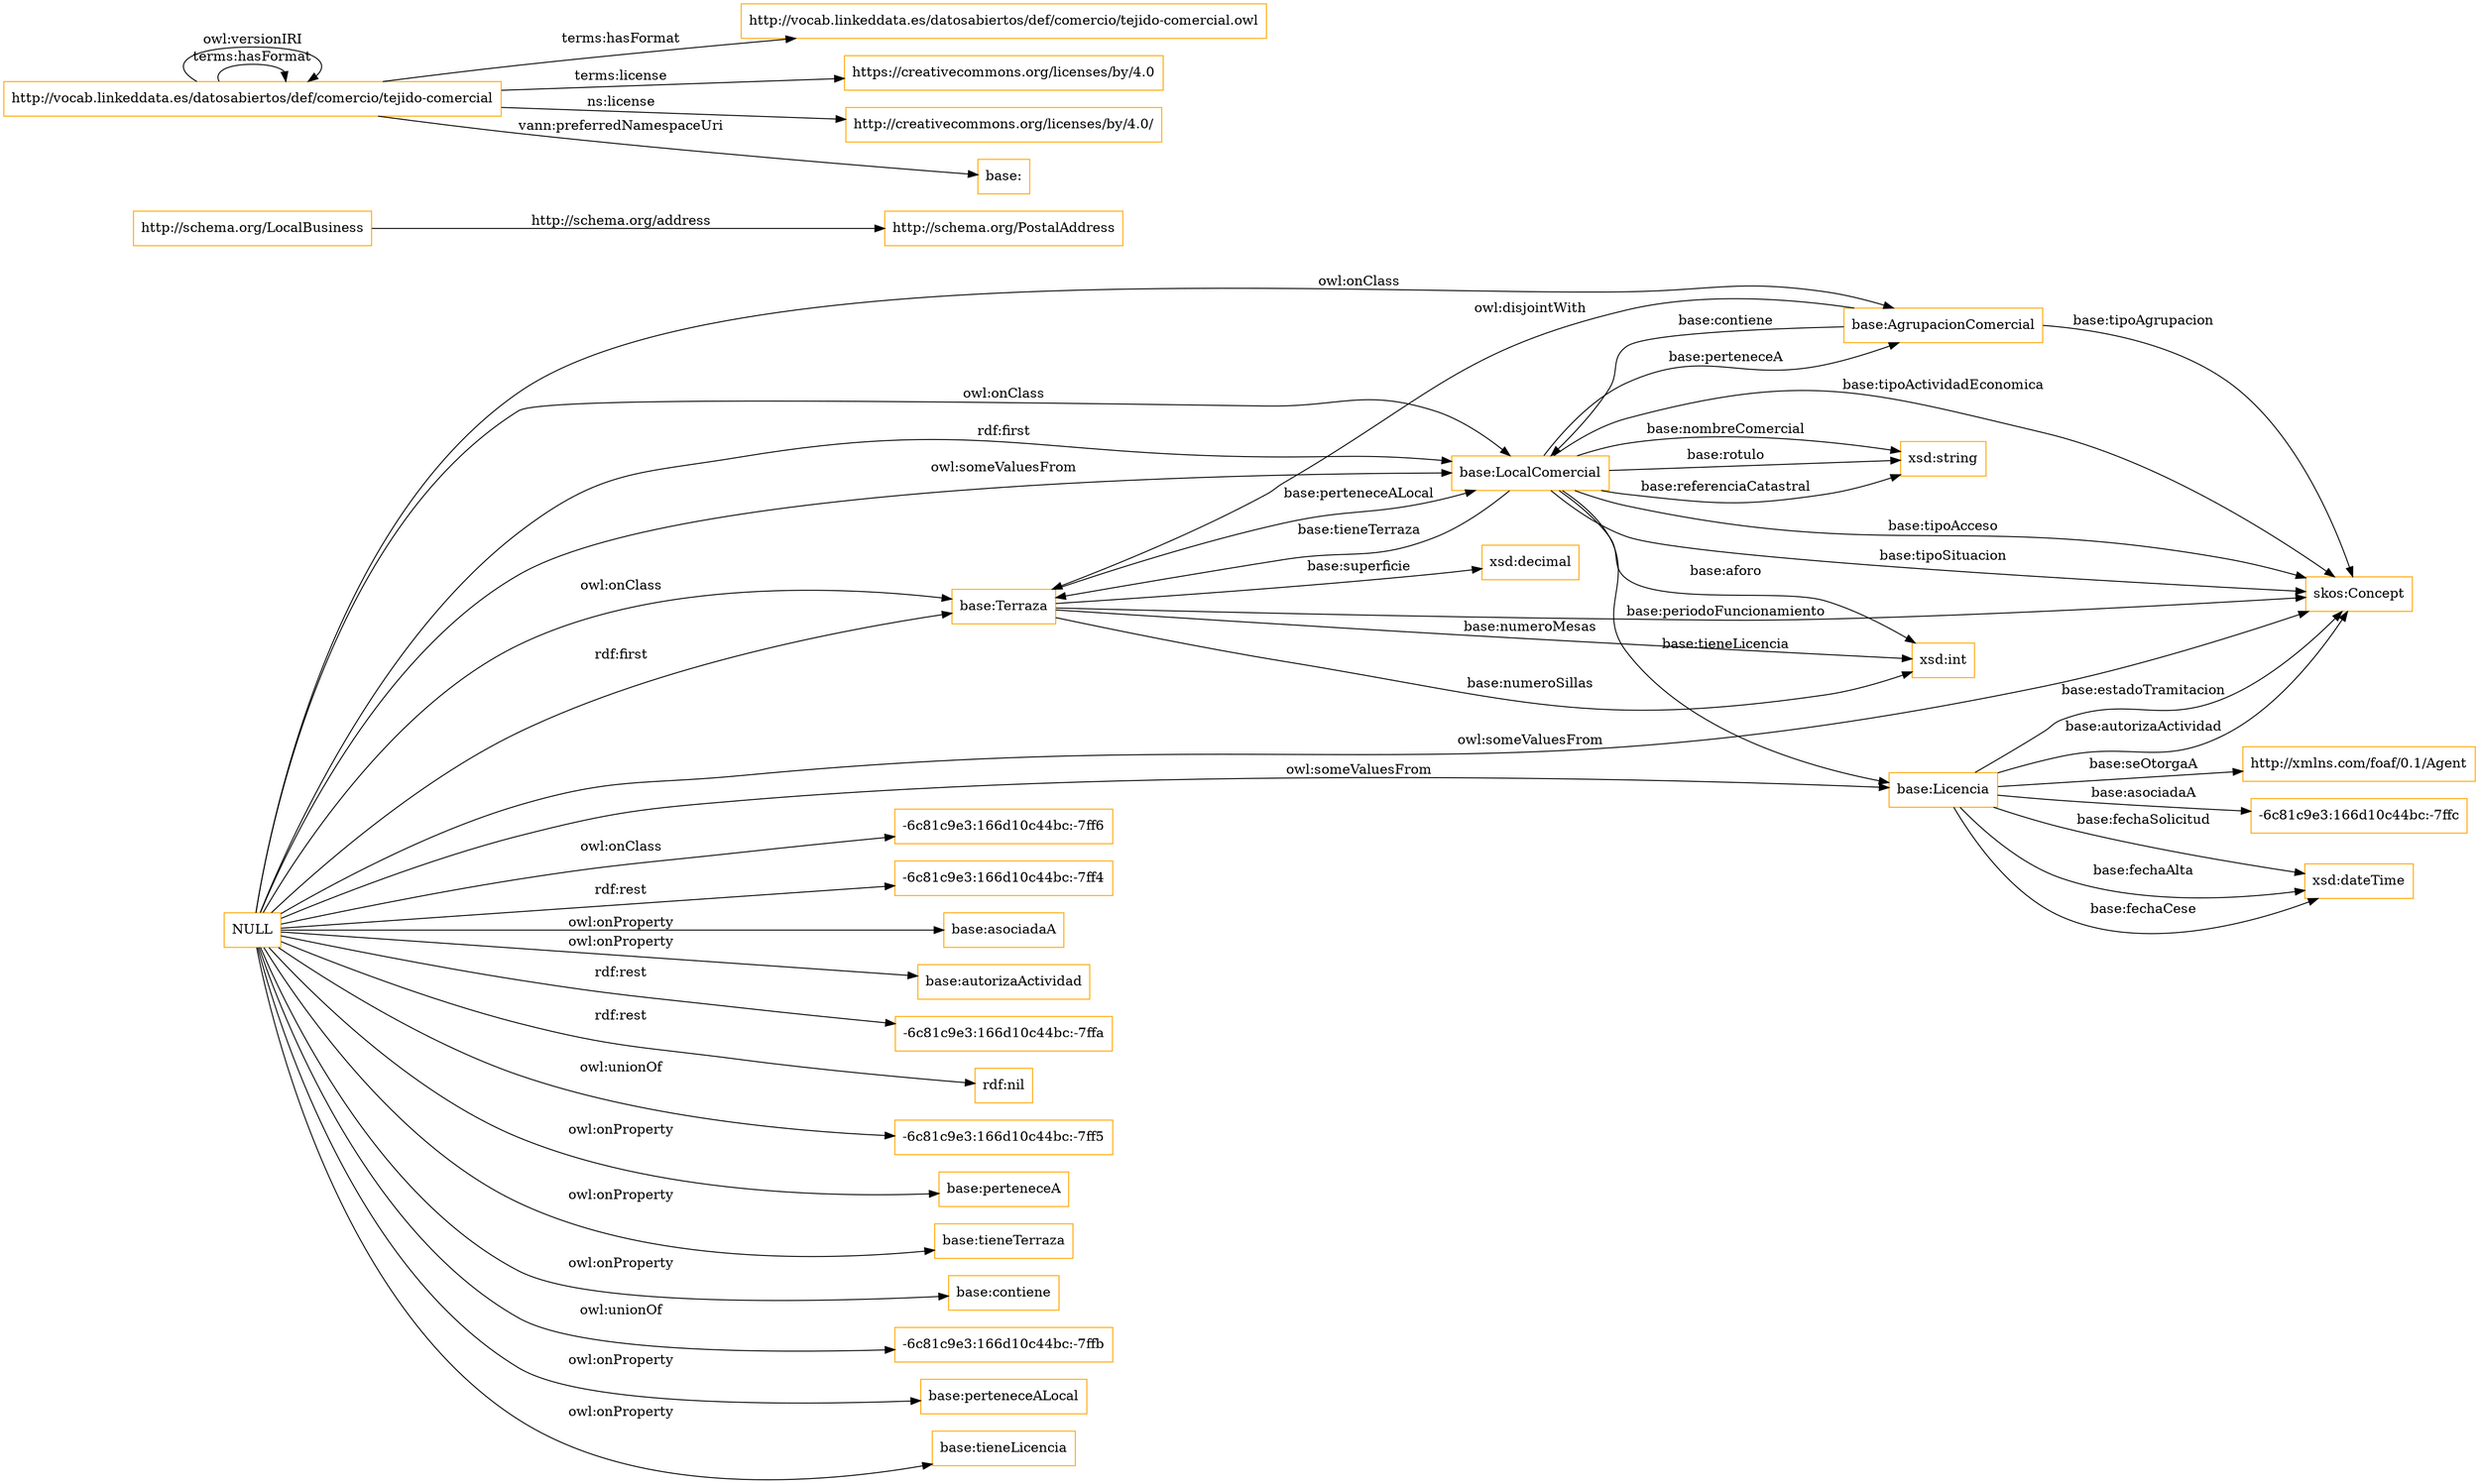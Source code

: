 digraph ar2dtool_diagram { 
rankdir=LR;
size="1501"
node [shape = rectangle, color="orange"]; "base:Terraza" "http://xmlns.com/foaf/0.1/Agent" "http://schema.org/PostalAddress" "base:AgrupacionComercial" "-6c81c9e3:166d10c44bc:-7ffc" "skos:Concept" "http://schema.org/LocalBusiness" "base:LocalComercial" "base:Licencia" "-6c81c9e3:166d10c44bc:-7ff6" ; /*classes style*/
	"NULL" -> "base:AgrupacionComercial" [ label = "owl:onClass" ];
	"NULL" -> "-6c81c9e3:166d10c44bc:-7ff4" [ label = "rdf:rest" ];
	"NULL" -> "base:asociadaA" [ label = "owl:onProperty" ];
	"NULL" -> "base:autorizaActividad" [ label = "owl:onProperty" ];
	"NULL" -> "base:Terraza" [ label = "rdf:first" ];
	"NULL" -> "-6c81c9e3:166d10c44bc:-7ffa" [ label = "rdf:rest" ];
	"NULL" -> "rdf:nil" [ label = "rdf:rest" ];
	"NULL" -> "-6c81c9e3:166d10c44bc:-7ff5" [ label = "owl:unionOf" ];
	"NULL" -> "-6c81c9e3:166d10c44bc:-7ff6" [ label = "owl:onClass" ];
	"NULL" -> "base:Terraza" [ label = "owl:onClass" ];
	"NULL" -> "base:Licencia" [ label = "owl:someValuesFrom" ];
	"NULL" -> "base:perteneceA" [ label = "owl:onProperty" ];
	"NULL" -> "skos:Concept" [ label = "owl:someValuesFrom" ];
	"NULL" -> "base:LocalComercial" [ label = "owl:someValuesFrom" ];
	"NULL" -> "base:tieneTerraza" [ label = "owl:onProperty" ];
	"NULL" -> "base:contiene" [ label = "owl:onProperty" ];
	"NULL" -> "-6c81c9e3:166d10c44bc:-7ffb" [ label = "owl:unionOf" ];
	"NULL" -> "base:perteneceALocal" [ label = "owl:onProperty" ];
	"NULL" -> "base:tieneLicencia" [ label = "owl:onProperty" ];
	"NULL" -> "base:LocalComercial" [ label = "owl:onClass" ];
	"NULL" -> "base:LocalComercial" [ label = "rdf:first" ];
	"http://vocab.linkeddata.es/datosabiertos/def/comercio/tejido-comercial" -> "http://vocab.linkeddata.es/datosabiertos/def/comercio/tejido-comercial.owl" [ label = "terms:hasFormat" ];
	"http://vocab.linkeddata.es/datosabiertos/def/comercio/tejido-comercial" -> "http://vocab.linkeddata.es/datosabiertos/def/comercio/tejido-comercial" [ label = "terms:hasFormat" ];
	"http://vocab.linkeddata.es/datosabiertos/def/comercio/tejido-comercial" -> "https://creativecommons.org/licenses/by/4.0" [ label = "terms:license" ];
	"http://vocab.linkeddata.es/datosabiertos/def/comercio/tejido-comercial" -> "http://vocab.linkeddata.es/datosabiertos/def/comercio/tejido-comercial" [ label = "owl:versionIRI" ];
	"http://vocab.linkeddata.es/datosabiertos/def/comercio/tejido-comercial" -> "http://creativecommons.org/licenses/by/4.0/" [ label = "ns:license" ];
	"http://vocab.linkeddata.es/datosabiertos/def/comercio/tejido-comercial" -> "base:" [ label = "vann:preferredNamespaceUri" ];
	"base:AgrupacionComercial" -> "base:Terraza" [ label = "owl:disjointWith" ];
	"base:LocalComercial" -> "xsd:string" [ label = "base:referenciaCatastral" ];
	"base:LocalComercial" -> "xsd:string" [ label = "base:nombreComercial" ];
	"base:Terraza" -> "xsd:decimal" [ label = "base:superficie" ];
	"base:LocalComercial" -> "skos:Concept" [ label = "base:tipoActividadEconomica" ];
	"base:Licencia" -> "http://xmlns.com/foaf/0.1/Agent" [ label = "base:seOtorgaA" ];
	"base:Licencia" -> "skos:Concept" [ label = "base:autorizaActividad" ];
	"base:LocalComercial" -> "xsd:string" [ label = "base:rotulo" ];
	"base:Licencia" -> "xsd:dateTime" [ label = "base:fechaCese" ];
	"base:AgrupacionComercial" -> "skos:Concept" [ label = "base:tipoAgrupacion" ];
	"http://schema.org/LocalBusiness" -> "http://schema.org/PostalAddress" [ label = "http://schema.org/address" ];
	"base:LocalComercial" -> "xsd:int" [ label = "base:aforo" ];
	"base:LocalComercial" -> "base:Terraza" [ label = "base:tieneTerraza" ];
	"base:AgrupacionComercial" -> "base:LocalComercial" [ label = "base:contiene" ];
	"base:Terraza" -> "xsd:int" [ label = "base:numeroSillas" ];
	"base:Terraza" -> "base:LocalComercial" [ label = "base:perteneceALocal" ];
	"base:Licencia" -> "skos:Concept" [ label = "base:estadoTramitacion" ];
	"base:LocalComercial" -> "base:AgrupacionComercial" [ label = "base:perteneceA" ];
	"base:Terraza" -> "xsd:int" [ label = "base:numeroMesas" ];
	"base:Licencia" -> "-6c81c9e3:166d10c44bc:-7ffc" [ label = "base:asociadaA" ];
	"base:LocalComercial" -> "skos:Concept" [ label = "base:tipoAcceso" ];
	"base:Licencia" -> "xsd:dateTime" [ label = "base:fechaSolicitud" ];
	"base:LocalComercial" -> "base:Licencia" [ label = "base:tieneLicencia" ];
	"base:Licencia" -> "xsd:dateTime" [ label = "base:fechaAlta" ];
	"base:LocalComercial" -> "skos:Concept" [ label = "base:tipoSituacion" ];
	"base:Terraza" -> "skos:Concept" [ label = "base:periodoFuncionamiento" ];

}
